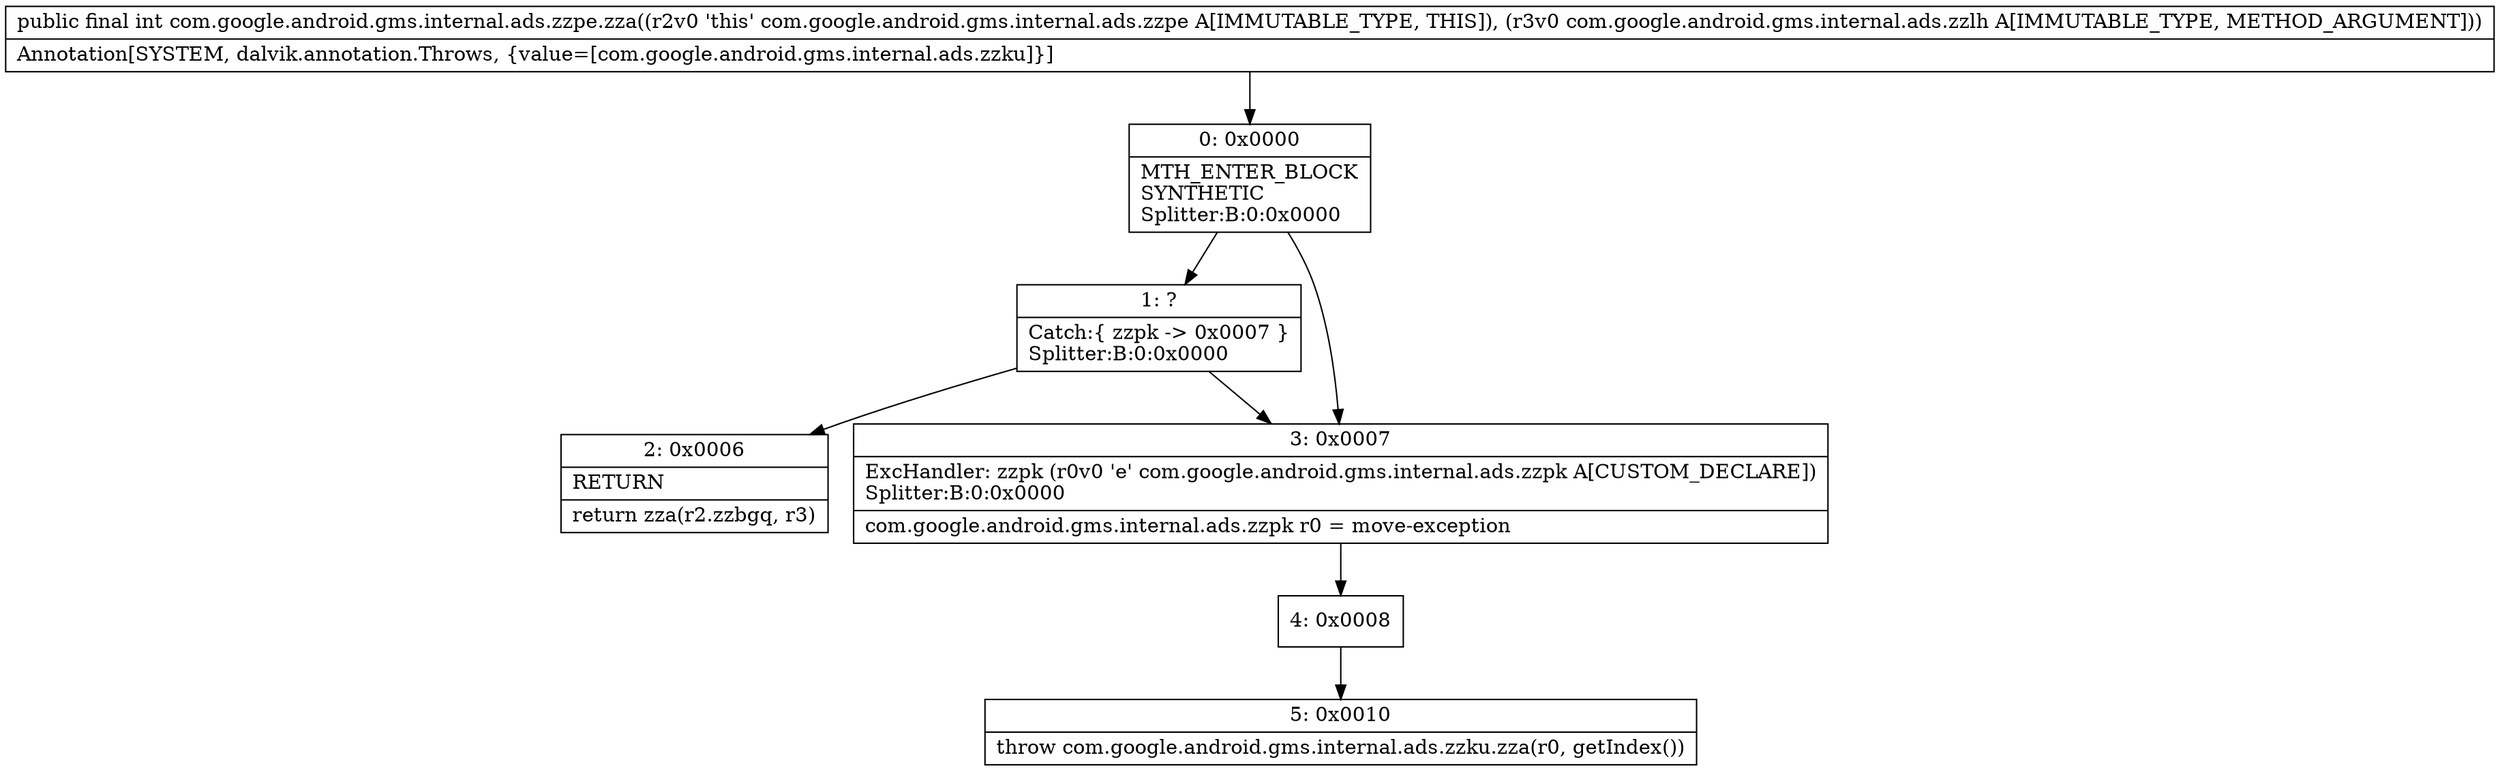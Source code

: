 digraph "CFG forcom.google.android.gms.internal.ads.zzpe.zza(Lcom\/google\/android\/gms\/internal\/ads\/zzlh;)I" {
Node_0 [shape=record,label="{0\:\ 0x0000|MTH_ENTER_BLOCK\lSYNTHETIC\lSplitter:B:0:0x0000\l}"];
Node_1 [shape=record,label="{1\:\ ?|Catch:\{ zzpk \-\> 0x0007 \}\lSplitter:B:0:0x0000\l}"];
Node_2 [shape=record,label="{2\:\ 0x0006|RETURN\l|return zza(r2.zzbgq, r3)\l}"];
Node_3 [shape=record,label="{3\:\ 0x0007|ExcHandler: zzpk (r0v0 'e' com.google.android.gms.internal.ads.zzpk A[CUSTOM_DECLARE])\lSplitter:B:0:0x0000\l|com.google.android.gms.internal.ads.zzpk r0 = move\-exception\l}"];
Node_4 [shape=record,label="{4\:\ 0x0008}"];
Node_5 [shape=record,label="{5\:\ 0x0010|throw com.google.android.gms.internal.ads.zzku.zza(r0, getIndex())\l}"];
MethodNode[shape=record,label="{public final int com.google.android.gms.internal.ads.zzpe.zza((r2v0 'this' com.google.android.gms.internal.ads.zzpe A[IMMUTABLE_TYPE, THIS]), (r3v0 com.google.android.gms.internal.ads.zzlh A[IMMUTABLE_TYPE, METHOD_ARGUMENT]))  | Annotation[SYSTEM, dalvik.annotation.Throws, \{value=[com.google.android.gms.internal.ads.zzku]\}]\l}"];
MethodNode -> Node_0;
Node_0 -> Node_1;
Node_0 -> Node_3;
Node_1 -> Node_3;
Node_1 -> Node_2;
Node_3 -> Node_4;
Node_4 -> Node_5;
}


